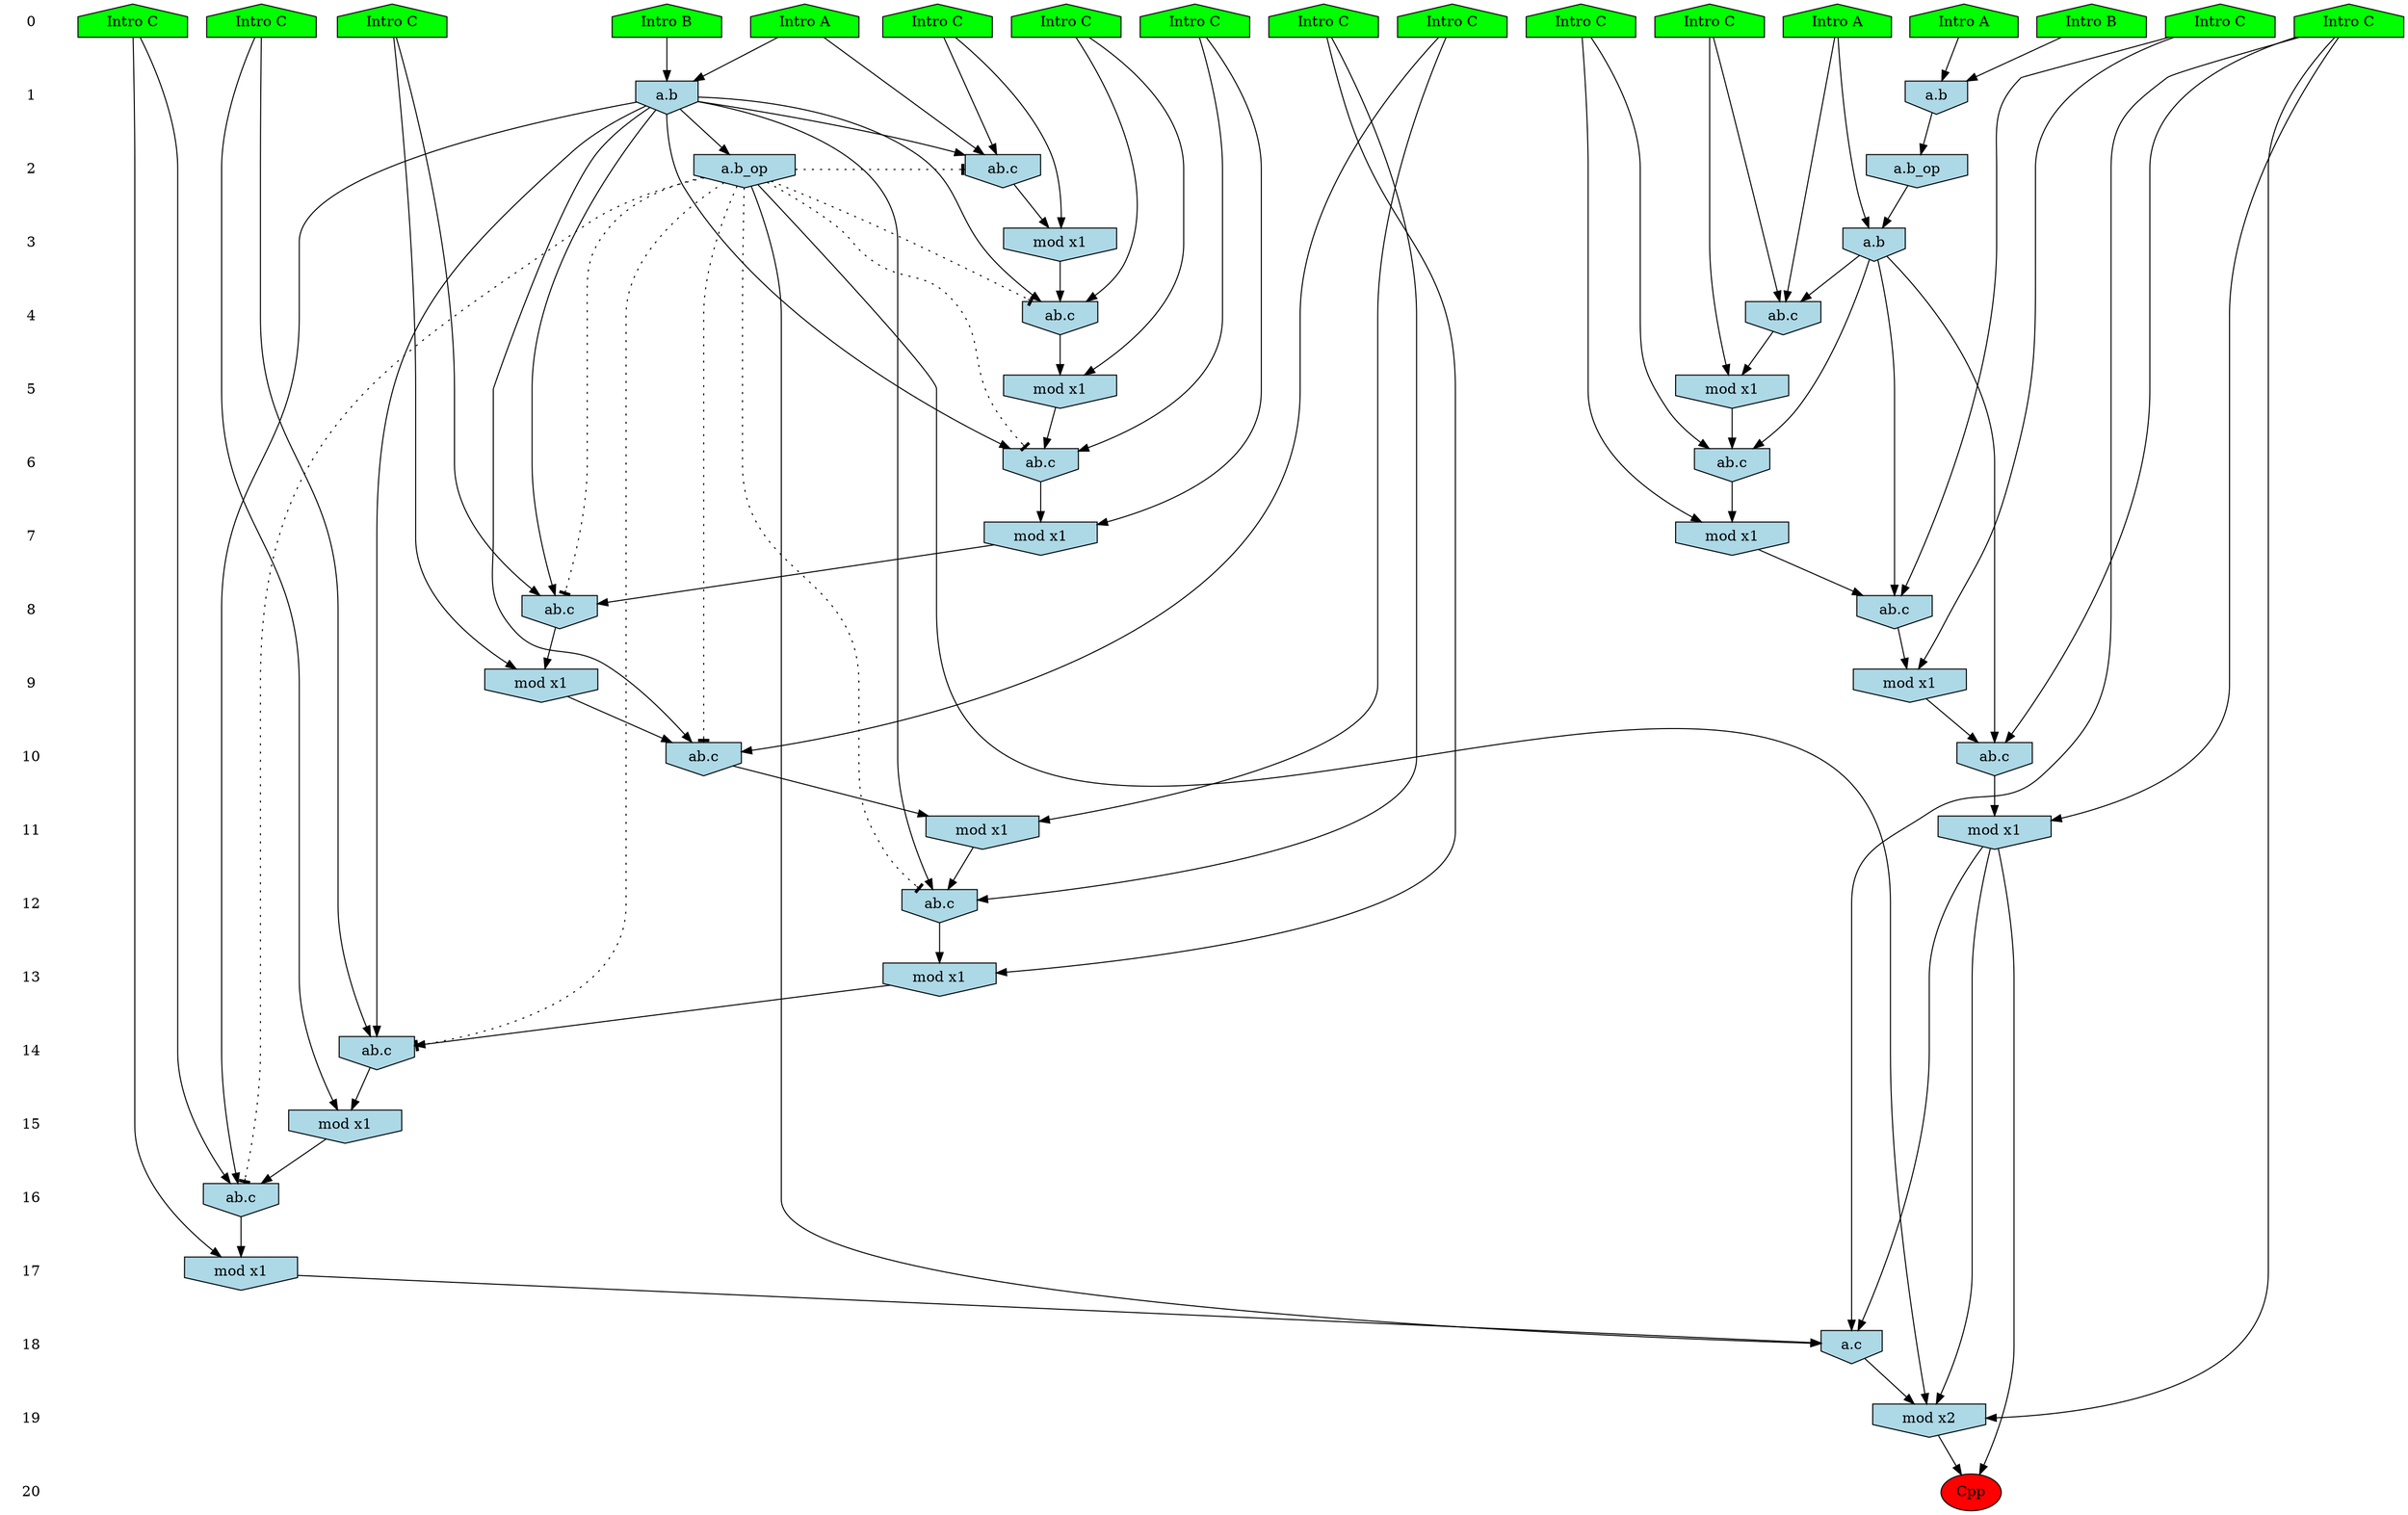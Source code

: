 /* Compression of 1 causal flows obtained in average at 2.103594E+01 t.u */
/* Compressed causal flows were: [3959] */
digraph G{
 ranksep=.5 ; 
{ rank = same ; "0" [shape=plaintext] ; node_1 [label ="Intro B", shape=house, style=filled, fillcolor=green] ;
node_2 [label ="Intro B", shape=house, style=filled, fillcolor=green] ;
node_3 [label ="Intro A", shape=house, style=filled, fillcolor=green] ;
node_4 [label ="Intro A", shape=house, style=filled, fillcolor=green] ;
node_5 [label ="Intro A", shape=house, style=filled, fillcolor=green] ;
node_6 [label ="Intro C", shape=house, style=filled, fillcolor=green] ;
node_7 [label ="Intro C", shape=house, style=filled, fillcolor=green] ;
node_8 [label ="Intro C", shape=house, style=filled, fillcolor=green] ;
node_9 [label ="Intro C", shape=house, style=filled, fillcolor=green] ;
node_10 [label ="Intro C", shape=house, style=filled, fillcolor=green] ;
node_11 [label ="Intro C", shape=house, style=filled, fillcolor=green] ;
node_12 [label ="Intro C", shape=house, style=filled, fillcolor=green] ;
node_13 [label ="Intro C", shape=house, style=filled, fillcolor=green] ;
node_14 [label ="Intro C", shape=house, style=filled, fillcolor=green] ;
node_15 [label ="Intro C", shape=house, style=filled, fillcolor=green] ;
node_16 [label ="Intro C", shape=house, style=filled, fillcolor=green] ;
node_17 [label ="Intro C", shape=house, style=filled, fillcolor=green] ;
}
{ rank = same ; "1" [shape=plaintext] ; node_18 [label="a.b", shape=invhouse, style=filled, fillcolor = lightblue] ;
node_20 [label="a.b", shape=invhouse, style=filled, fillcolor = lightblue] ;
}
{ rank = same ; "2" [shape=plaintext] ; node_19 [label="ab.c", shape=invhouse, style=filled, fillcolor = lightblue] ;
node_27 [label="a.b_op", shape=invhouse, style=filled, fillcolor = lightblue] ;
node_45 [label="a.b_op", shape=invhouse, style=filled, fillcolor = lightblue] ;
}
{ rank = same ; "3" [shape=plaintext] ; node_21 [label="mod x1", shape=invhouse, style=filled, fillcolor = lightblue] ;
node_31 [label="a.b", shape=invhouse, style=filled, fillcolor = lightblue] ;
}
{ rank = same ; "4" [shape=plaintext] ; node_22 [label="ab.c", shape=invhouse, style=filled, fillcolor = lightblue] ;
node_32 [label="ab.c", shape=invhouse, style=filled, fillcolor = lightblue] ;
}
{ rank = same ; "5" [shape=plaintext] ; node_23 [label="mod x1", shape=invhouse, style=filled, fillcolor = lightblue] ;
node_33 [label="mod x1", shape=invhouse, style=filled, fillcolor = lightblue] ;
}
{ rank = same ; "6" [shape=plaintext] ; node_24 [label="ab.c", shape=invhouse, style=filled, fillcolor = lightblue] ;
node_35 [label="ab.c", shape=invhouse, style=filled, fillcolor = lightblue] ;
}
{ rank = same ; "7" [shape=plaintext] ; node_25 [label="mod x1", shape=invhouse, style=filled, fillcolor = lightblue] ;
node_36 [label="mod x1", shape=invhouse, style=filled, fillcolor = lightblue] ;
}
{ rank = same ; "8" [shape=plaintext] ; node_26 [label="ab.c", shape=invhouse, style=filled, fillcolor = lightblue] ;
node_41 [label="ab.c", shape=invhouse, style=filled, fillcolor = lightblue] ;
}
{ rank = same ; "9" [shape=plaintext] ; node_28 [label="mod x1", shape=invhouse, style=filled, fillcolor = lightblue] ;
node_42 [label="mod x1", shape=invhouse, style=filled, fillcolor = lightblue] ;
}
{ rank = same ; "10" [shape=plaintext] ; node_29 [label="ab.c", shape=invhouse, style=filled, fillcolor = lightblue] ;
node_43 [label="ab.c", shape=invhouse, style=filled, fillcolor = lightblue] ;
}
{ rank = same ; "11" [shape=plaintext] ; node_30 [label="mod x1", shape=invhouse, style=filled, fillcolor = lightblue] ;
node_44 [label="mod x1", shape=invhouse, style=filled, fillcolor = lightblue] ;
}
{ rank = same ; "12" [shape=plaintext] ; node_34 [label="ab.c", shape=invhouse, style=filled, fillcolor = lightblue] ;
}
{ rank = same ; "13" [shape=plaintext] ; node_37 [label="mod x1", shape=invhouse, style=filled, fillcolor = lightblue] ;
}
{ rank = same ; "14" [shape=plaintext] ; node_38 [label="ab.c", shape=invhouse, style=filled, fillcolor = lightblue] ;
}
{ rank = same ; "15" [shape=plaintext] ; node_39 [label="mod x1", shape=invhouse, style=filled, fillcolor = lightblue] ;
}
{ rank = same ; "16" [shape=plaintext] ; node_40 [label="ab.c", shape=invhouse, style=filled, fillcolor = lightblue] ;
}
{ rank = same ; "17" [shape=plaintext] ; node_46 [label="mod x1", shape=invhouse, style=filled, fillcolor = lightblue] ;
}
{ rank = same ; "18" [shape=plaintext] ; node_47 [label="a.c", shape=invhouse, style=filled, fillcolor = lightblue] ;
}
{ rank = same ; "19" [shape=plaintext] ; node_48 [label="mod x2", shape=invhouse, style=filled, fillcolor = lightblue] ;
}
{ rank = same ; "20" [shape=plaintext] ; node_49 [label ="Cpp", style=filled, fillcolor=red] ;
}
"0" -> "1" [style="invis"]; 
"1" -> "2" [style="invis"]; 
"2" -> "3" [style="invis"]; 
"3" -> "4" [style="invis"]; 
"4" -> "5" [style="invis"]; 
"5" -> "6" [style="invis"]; 
"6" -> "7" [style="invis"]; 
"7" -> "8" [style="invis"]; 
"8" -> "9" [style="invis"]; 
"9" -> "10" [style="invis"]; 
"10" -> "11" [style="invis"]; 
"11" -> "12" [style="invis"]; 
"12" -> "13" [style="invis"]; 
"13" -> "14" [style="invis"]; 
"14" -> "15" [style="invis"]; 
"15" -> "16" [style="invis"]; 
"16" -> "17" [style="invis"]; 
"17" -> "18" [style="invis"]; 
"18" -> "19" [style="invis"]; 
"19" -> "20" [style="invis"]; 
node_2 -> node_18
node_5 -> node_18
node_5 -> node_19
node_7 -> node_19
node_18 -> node_19
node_1 -> node_20
node_4 -> node_20
node_7 -> node_21
node_19 -> node_21
node_14 -> node_22
node_18 -> node_22
node_21 -> node_22
node_14 -> node_23
node_22 -> node_23
node_16 -> node_24
node_18 -> node_24
node_23 -> node_24
node_16 -> node_25
node_24 -> node_25
node_8 -> node_26
node_18 -> node_26
node_25 -> node_26
node_20 -> node_27
node_8 -> node_28
node_26 -> node_28
node_13 -> node_29
node_18 -> node_29
node_28 -> node_29
node_13 -> node_30
node_29 -> node_30
node_3 -> node_31
node_27 -> node_31
node_3 -> node_32
node_6 -> node_32
node_31 -> node_32
node_6 -> node_33
node_32 -> node_33
node_10 -> node_34
node_18 -> node_34
node_30 -> node_34
node_11 -> node_35
node_31 -> node_35
node_33 -> node_35
node_11 -> node_36
node_35 -> node_36
node_10 -> node_37
node_34 -> node_37
node_15 -> node_38
node_18 -> node_38
node_37 -> node_38
node_15 -> node_39
node_38 -> node_39
node_12 -> node_40
node_18 -> node_40
node_39 -> node_40
node_17 -> node_41
node_31 -> node_41
node_36 -> node_41
node_17 -> node_42
node_41 -> node_42
node_9 -> node_43
node_31 -> node_43
node_42 -> node_43
node_9 -> node_44
node_43 -> node_44
node_18 -> node_45
node_12 -> node_46
node_40 -> node_46
node_9 -> node_47
node_44 -> node_47
node_45 -> node_47
node_46 -> node_47
node_9 -> node_48
node_44 -> node_48
node_45 -> node_48
node_47 -> node_48
node_44 -> node_49
node_48 -> node_49
node_45 -> node_34 [style=dotted, arrowhead = tee] 
node_45 -> node_38 [style=dotted, arrowhead = tee] 
node_45 -> node_40 [style=dotted, arrowhead = tee] 
node_45 -> node_29 [style=dotted, arrowhead = tee] 
node_45 -> node_26 [style=dotted, arrowhead = tee] 
node_45 -> node_24 [style=dotted, arrowhead = tee] 
node_45 -> node_22 [style=dotted, arrowhead = tee] 
node_45 -> node_19 [style=dotted, arrowhead = tee] 
}
/*
 Dot generation time: 0.000221
*/